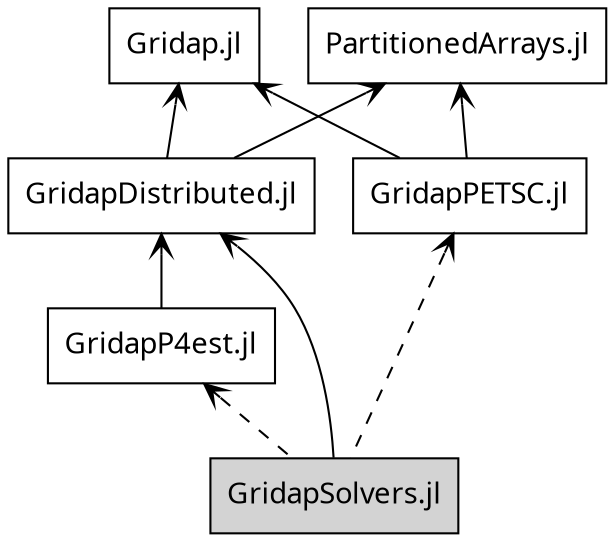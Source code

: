 # https://sketchviz.com/@JordiManyer/a34cdc3942aab5c0e011c05ce12bc2e5

digraph G {
  graph [fontname = "Handlee"];
  node [fontname = "Handlee"];
  edge [fontname = "Handlee",arrowhead=vee,arrowtail=vee];

  bgcolor=transparent;
 
  "Gridap.jl" -> "GridapDistributed.jl" [dir=back]
  "Gridap.jl" -> "GridapPETSC.jl" [dir=back]
  "PartitionedArrays.jl" -> "GridapPETSC.jl" [dir=back]
  "PartitionedArrays.jl" -> "GridapDistributed.jl" [dir=back]
  "GridapDistributed.jl" -> "GridapP4est.jl" [dir=back]
  "GridapDistributed.jl" -> "GridapSolvers.jl" [dir=back]
  "GridapPETSC.jl" -> "GridapSolvers.jl" [dir=back,style=dashed]
  "GridapP4est.jl" -> "GridapSolvers.jl" [dir=back,style=dashed]
  
  "Gridap.jl" [shape=rectangle]
  "PartitionedArrays.jl" [shape=rectangle]
  "GridapDistributed.jl" [shape=rectangle]
  "GridapPETSC.jl" [shape=rectangle]
  "GridapP4est.jl" [shape=rectangle]
  "GridapSolvers.jl" [style=filled,shape=rectangle]
}